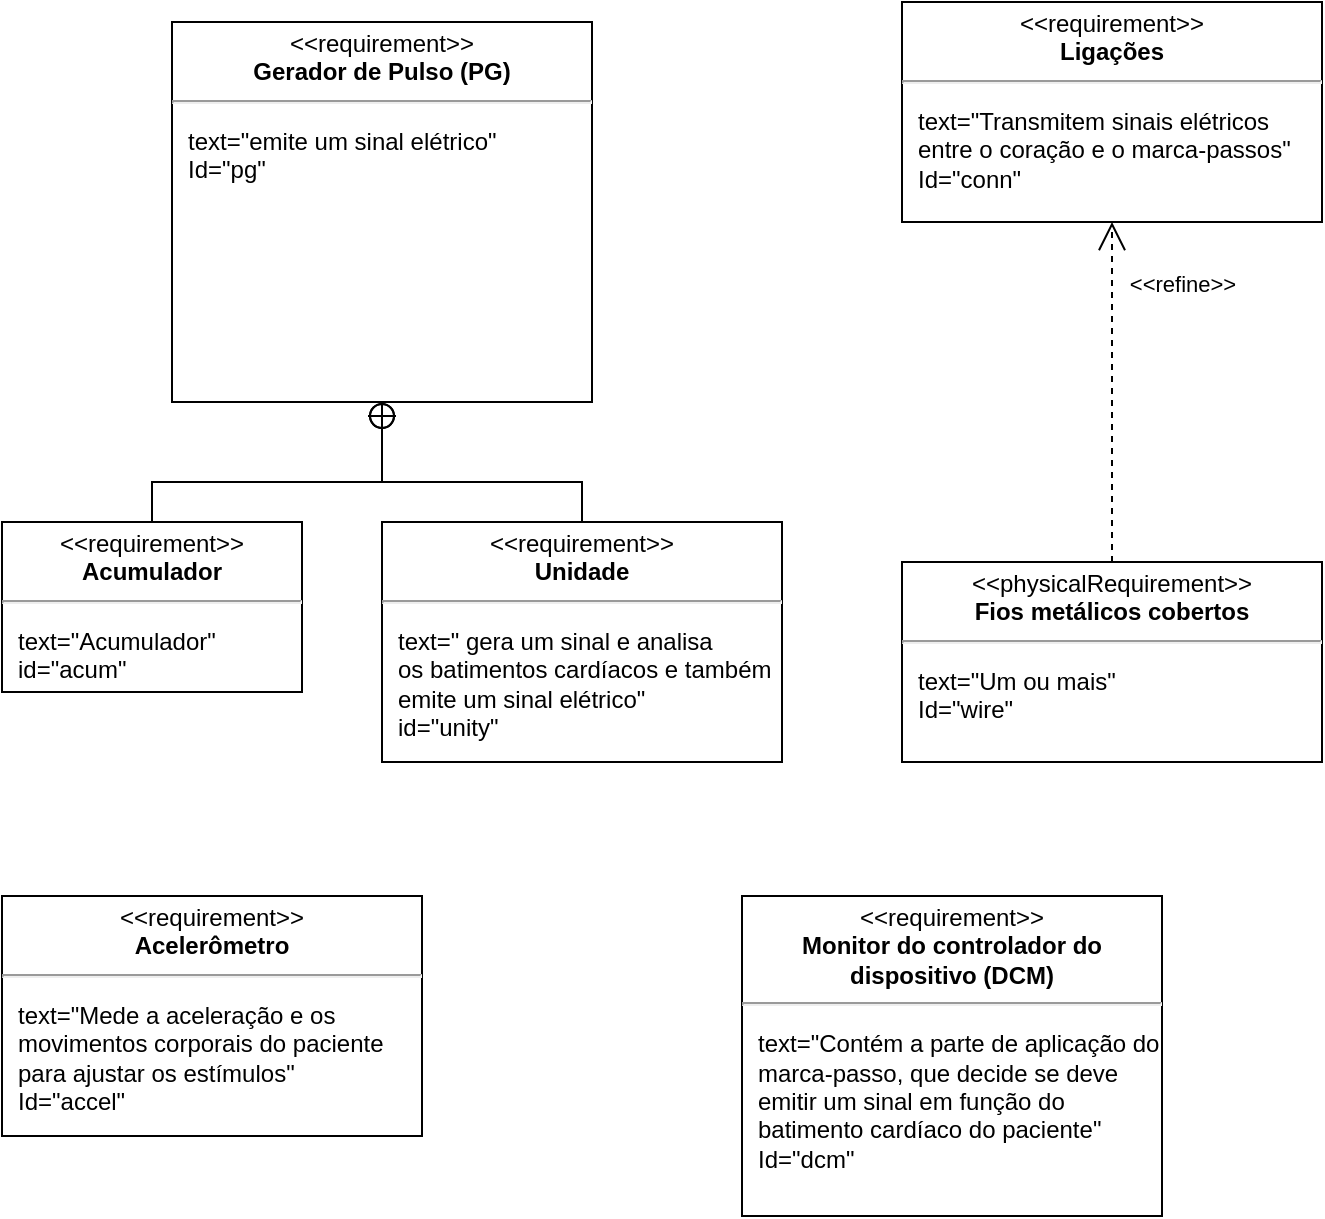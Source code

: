 <mxfile version="11.2.2" type="google" pages="1"><diagram id="jycbSu4mzf66_ZYdqFM0" name="Page-1"><mxGraphModel dx="1422" dy="4222" grid="1" gridSize="10" guides="1" tooltips="1" connect="1" arrows="1" fold="1" page="1" pageScale="1" pageWidth="827" pageHeight="1169" math="0" shadow="0"><root><mxCell id="0"/><mxCell id="1" parent="0"/><mxCell id="VqYBiL9CP8nIFj_7cjhE-1" value="&lt;p style=&quot;margin: 0px ; margin-top: 4px ; text-align: center&quot;&gt;&amp;lt;&amp;lt;requirement&amp;gt;&amp;gt;&lt;br&gt;&lt;b&gt;Gerador d&lt;/b&gt;&lt;b&gt;e Pulso (PG)&lt;/b&gt;&lt;/p&gt;&lt;hr&gt;&lt;p&gt;&lt;/p&gt;&lt;p style=&quot;margin: 0px ; margin-left: 8px ; text-align: left&quot;&gt;text=&quot;emite um sinal elétrico&quot;&lt;/p&gt;&lt;p style=&quot;margin: 0px ; margin-left: 8px ; text-align: left&quot;&gt;Id=&quot;pg&quot;&lt;/p&gt;" style="shape=rect;overflow=fill;html=1;whiteSpace=wrap;align=center;" vertex="1" parent="1"><mxGeometry x="135" y="-3480" width="210" height="190" as="geometry"/></mxCell><mxCell id="VqYBiL9CP8nIFj_7cjhE-2" value="&lt;p style=&quot;margin: 0px ; margin-top: 4px ; text-align: center&quot;&gt;&amp;lt;&amp;lt;requirement&amp;gt;&amp;gt;&lt;br&gt;&lt;b&gt;Acelerômetro&lt;/b&gt;&lt;/p&gt;&lt;hr&gt;&lt;p&gt;&lt;/p&gt;&lt;p style=&quot;margin: 0px ; margin-left: 8px ; text-align: left&quot;&gt;text=&quot;Mede a aceleração e os movimentos corporais do paciente&lt;br&gt;para ajustar os estímulos&quot;&lt;/p&gt;&lt;p style=&quot;margin: 0px ; margin-left: 8px ; text-align: left&quot;&gt;Id=&quot;accel&lt;span&gt;&quot;&lt;/span&gt;&lt;/p&gt;&lt;p style=&quot;margin: 0px ; margin-left: 8px ; text-align: left&quot;&gt;&lt;span&gt;&lt;br&gt;&lt;/span&gt;&lt;/p&gt;" style="shape=rect;overflow=fill;html=1;whiteSpace=wrap;align=center;" vertex="1" parent="1"><mxGeometry x="50" y="-3043" width="210" height="120" as="geometry"/></mxCell><mxCell id="VqYBiL9CP8nIFj_7cjhE-3" value="&lt;p style=&quot;margin: 0px ; margin-top: 4px ; text-align: center&quot;&gt;&amp;lt;&amp;lt;requirement&amp;gt;&amp;gt;&lt;br&gt;&lt;b&gt;Monitor do controlador do dispositivo (DCM)&lt;/b&gt;&lt;/p&gt;&lt;hr&gt;&lt;p&gt;&lt;/p&gt;&lt;p style=&quot;margin: 0px ; margin-left: 8px ; text-align: left&quot;&gt;text=&quot;Contém a parte de aplicação do marca-passo, que decide se deve&lt;br/&gt;emitir um sinal em função do batimento cardíaco do paciente&quot;&lt;/p&gt;&lt;p style=&quot;margin: 0px ; margin-left: 8px ; text-align: left&quot;&gt;Id=&quot;dcm&quot;&lt;/p&gt;" style="shape=rect;overflow=fill;html=1;whiteSpace=wrap;align=center;" vertex="1" parent="1"><mxGeometry x="420" y="-3043" width="210" height="160" as="geometry"/></mxCell><mxCell id="VqYBiL9CP8nIFj_7cjhE-4" value="&lt;p style=&quot;margin: 0px ; margin-top: 4px ; text-align: center&quot;&gt;&amp;lt;&amp;lt;requirement&amp;gt;&amp;gt;&lt;br&gt;&lt;b&gt;Ligações&lt;/b&gt;&lt;/p&gt;&lt;hr&gt;&lt;p&gt;&lt;/p&gt;&lt;p style=&quot;margin: 0px ; margin-left: 8px ; text-align: left&quot;&gt;text=&quot;T&lt;span&gt;ransmitem sinais elétricos&lt;br&gt;entre o coração e o marca-passos&quot;&lt;/span&gt;&lt;/p&gt;&lt;p style=&quot;margin: 0px ; margin-left: 8px ; text-align: left&quot;&gt;Id=&quot;conn&quot;&lt;/p&gt;" style="shape=rect;overflow=fill;html=1;whiteSpace=wrap;align=center;" vertex="1" parent="1"><mxGeometry x="500" y="-3490" width="210" height="110" as="geometry"/></mxCell><mxCell id="VqYBiL9CP8nIFj_7cjhE-6" value="&lt;p style=&quot;margin: 0px ; margin-top: 4px ; text-align: center&quot;&gt;&amp;lt;&amp;lt;physicalRequirement&amp;gt;&amp;gt;&lt;br&gt;&lt;b&gt;Fios metálicos cobertos&lt;/b&gt;&lt;/p&gt;&lt;hr&gt;&lt;p&gt;&lt;/p&gt;&lt;p style=&quot;margin: 0px ; margin-left: 8px ; text-align: left&quot;&gt;text=&quot;Um ou mais&quot;&lt;br&gt;Id=&quot;wire&quot;&lt;/p&gt;" style="shape=rect;overflow=fill;html=1;whiteSpace=wrap;align=center;" vertex="1" parent="1"><mxGeometry x="500" y="-3210" width="210" height="100" as="geometry"/></mxCell><mxCell id="VqYBiL9CP8nIFj_7cjhE-14" value="&amp;lt;&amp;lt;refine&amp;gt;&amp;gt;" style="endArrow=open;edgeStyle=none;endSize=12;dashed=1;html=1;entryX=0.5;entryY=1;entryDx=0;entryDy=0;exitX=0.5;exitY=0;exitDx=0;exitDy=0;" edge="1" source="VqYBiL9CP8nIFj_7cjhE-6" target="VqYBiL9CP8nIFj_7cjhE-4" parent="1"><mxGeometry x="0.636" y="-35" relative="1" as="geometry"><mxPoint x="335" y="-3100" as="sourcePoint"/><Array as="points"/><mxPoint as="offset"/></mxGeometry></mxCell><mxCell id="VqYBiL9CP8nIFj_7cjhE-36" value="" style="rounded=0;html=1;labelBackgroundColor=none;endArrow=none;edgeStyle=elbowEdgeStyle;elbow=vertical;startArrow=sysMLPackCont;startSize=12;entryX=0.5;entryY=0;entryDx=0;entryDy=0;" edge="1" source="VqYBiL9CP8nIFj_7cjhE-1" target="VqYBiL9CP8nIFj_7cjhE-39" parent="1"><mxGeometry relative="1" as="geometry"><mxPoint x="420" y="-3040" as="sourcePoint"/><mxPoint x="-20" y="-3270" as="targetPoint"/><Array as="points"><mxPoint x="240" y="-3250"/></Array></mxGeometry></mxCell><mxCell id="VqYBiL9CP8nIFj_7cjhE-37" value="" style="rounded=0;html=1;labelBackgroundColor=none;endArrow=none;edgeStyle=elbowEdgeStyle;elbow=vertical;startArrow=sysMLPackCont;startSize=12;exitX=0.5;exitY=1;exitDx=0;exitDy=0;entryX=0.5;entryY=0;entryDx=0;entryDy=0;" edge="1" source="VqYBiL9CP8nIFj_7cjhE-1" target="VqYBiL9CP8nIFj_7cjhE-38" parent="1"><mxGeometry relative="1" as="geometry"><mxPoint x="420" y="-3040" as="sourcePoint"/><mxPoint x="193" y="-3260" as="targetPoint"/><Array as="points"><mxPoint x="290" y="-3250"/></Array></mxGeometry></mxCell><mxCell id="VqYBiL9CP8nIFj_7cjhE-38" value="&lt;p style=&quot;margin: 0px ; margin-top: 4px ; text-align: center&quot;&gt;&amp;lt;&amp;lt;requirement&amp;gt;&amp;gt;&lt;br&gt;&lt;b&gt;Unidade&lt;/b&gt;&lt;/p&gt;&lt;hr&gt;&lt;p&gt;&lt;/p&gt;&lt;p style=&quot;margin: 0px ; margin-left: 8px ; text-align: left&quot;&gt;&lt;span style=&quot;text-align: center&quot;&gt;text=&quot; gera um sinal e analisa&lt;/span&gt;&lt;br style=&quot;text-align: center&quot;&gt;&lt;span style=&quot;text-align: center&quot;&gt;os batimentos cardíacos e também emite um sinal elétrico&quot;&lt;/span&gt;&lt;br&gt;&lt;/p&gt;&lt;p style=&quot;margin: 0px ; margin-left: 8px ; text-align: left&quot;&gt;&lt;span style=&quot;text-align: center&quot;&gt;id=&quot;unity&quot;&lt;/span&gt;&lt;span style=&quot;text-align: center&quot;&gt;&lt;br&gt;&lt;/span&gt;&lt;/p&gt;" style="shape=rect;overflow=fill;html=1;whiteSpace=wrap;align=center;" vertex="1" parent="1"><mxGeometry x="240" y="-3230" width="200" height="120" as="geometry"/></mxCell><mxCell id="VqYBiL9CP8nIFj_7cjhE-39" value="&lt;p style=&quot;margin: 0px ; margin-top: 4px ; text-align: center&quot;&gt;&amp;lt;&amp;lt;requirement&amp;gt;&amp;gt;&lt;br&gt;&lt;b&gt;Acumulador&lt;/b&gt;&lt;/p&gt;&lt;hr&gt;&lt;p&gt;&lt;/p&gt;&lt;p style=&quot;margin: 0px ; margin-left: 8px ; text-align: left&quot;&gt;&lt;span style=&quot;text-align: center&quot;&gt;text=&quot;Acumulador&quot;&lt;/span&gt;&lt;br&gt;&lt;/p&gt;&lt;p style=&quot;margin: 0px ; margin-left: 8px ; text-align: left&quot;&gt;&lt;span style=&quot;text-align: center&quot;&gt;id=&quot;acum&quot;&lt;/span&gt;&lt;span style=&quot;text-align: center&quot;&gt;&lt;br&gt;&lt;/span&gt;&lt;/p&gt;" style="shape=rect;overflow=fill;html=1;whiteSpace=wrap;align=center;" vertex="1" parent="1"><mxGeometry x="50" y="-3230" width="150" height="85" as="geometry"/></mxCell></root></mxGraphModel></diagram></mxfile>